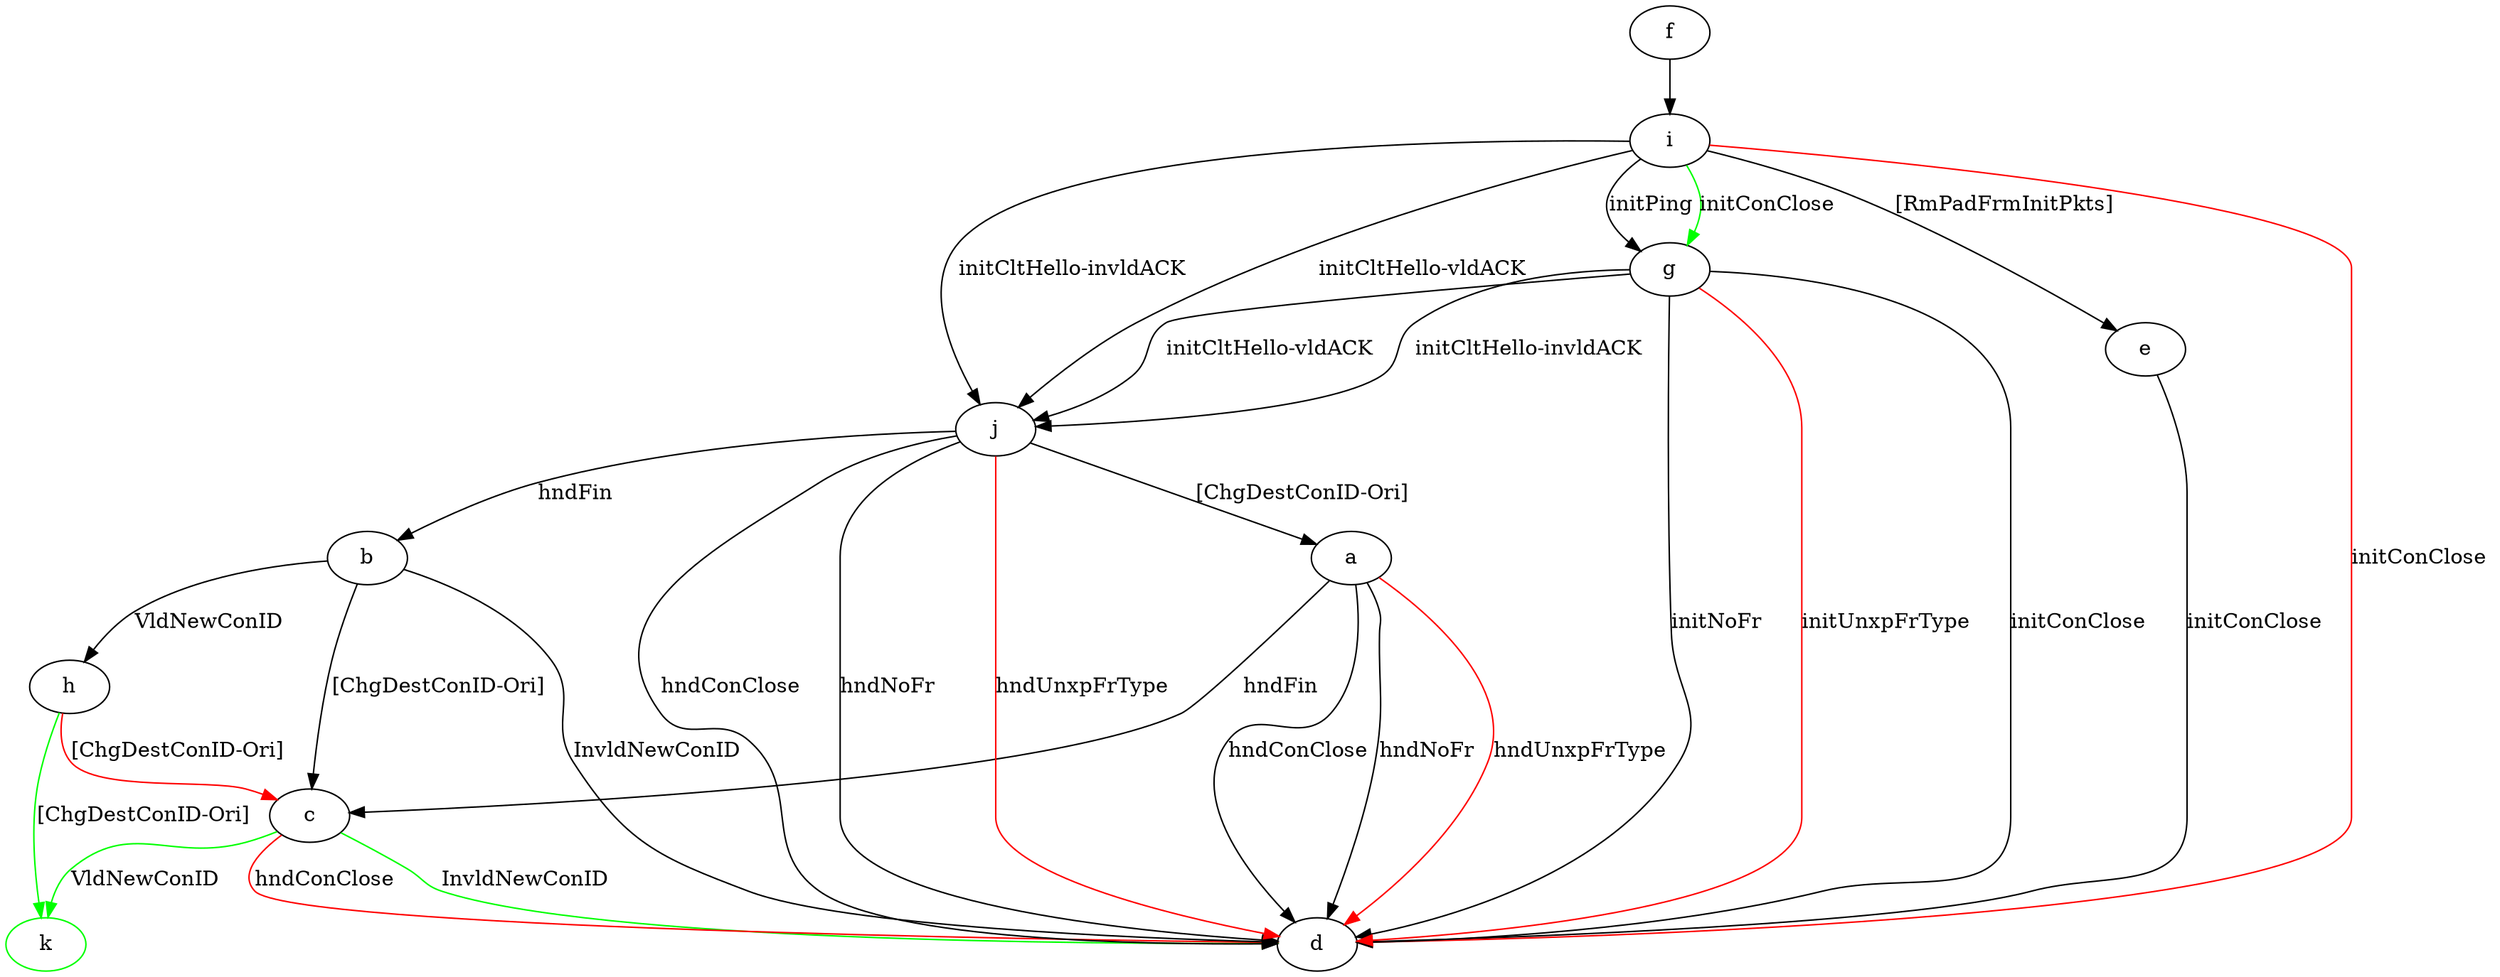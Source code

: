 digraph "" {
	a -> c	[key=0,
		label="hndFin "];
	a -> d	[key=0,
		label="hndConClose "];
	a -> d	[key=1,
		label="hndNoFr "];
	a -> d	[key=2,
		color=red,
		label="hndUnxpFrType "];
	b -> c	[key=0,
		label="[ChgDestConID-Ori] "];
	b -> d	[key=0,
		label="InvldNewConID "];
	b -> h	[key=0,
		label="VldNewConID "];
	c -> d	[key=0,
		color=green,
		label="InvldNewConID "];
	c -> d	[key=1,
		color=red,
		label="hndConClose "];
	k	[color=green];
	c -> k	[key=0,
		color=green,
		label="VldNewConID "];
	e -> d	[key=0,
		label="initConClose "];
	f -> i	[key=0];
	g -> d	[key=0,
		label="initConClose "];
	g -> d	[key=1,
		label="initNoFr "];
	g -> d	[key=2,
		color=red,
		label="initUnxpFrType "];
	g -> j	[key=0,
		label="initCltHello-vldACK "];
	g -> j	[key=1,
		label="initCltHello-invldACK "];
	h -> c	[key=0,
		color=red,
		label="[ChgDestConID-Ori] "];
	h -> k	[key=0,
		color=green,
		label="[ChgDestConID-Ori] "];
	i -> d	[key=0,
		color=red,
		label="initConClose "];
	i -> e	[key=0,
		label="[RmPadFrmInitPkts] "];
	i -> g	[key=0,
		label="initPing "];
	i -> g	[key=1,
		color=green,
		label="initConClose "];
	i -> j	[key=0,
		label="initCltHello-vldACK "];
	i -> j	[key=1,
		label="initCltHello-invldACK "];
	j -> a	[key=0,
		label="[ChgDestConID-Ori] "];
	j -> b	[key=0,
		label="hndFin "];
	j -> d	[key=0,
		label="hndConClose "];
	j -> d	[key=1,
		label="hndNoFr "];
	j -> d	[key=2,
		color=red,
		label="hndUnxpFrType "];
}
